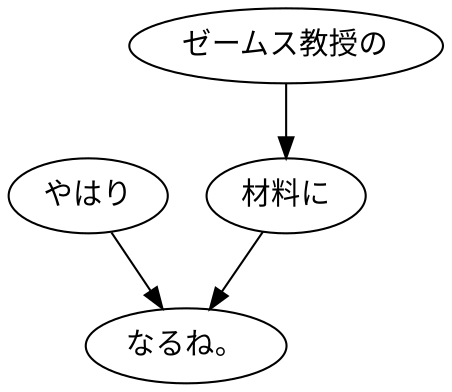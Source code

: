 digraph graph1149 {
	node0 [label="やはり"];
	node1 [label="ゼームス教授の"];
	node2 [label="材料に"];
	node3 [label="なるね。"];
	node0 -> node3;
	node1 -> node2;
	node2 -> node3;
}
